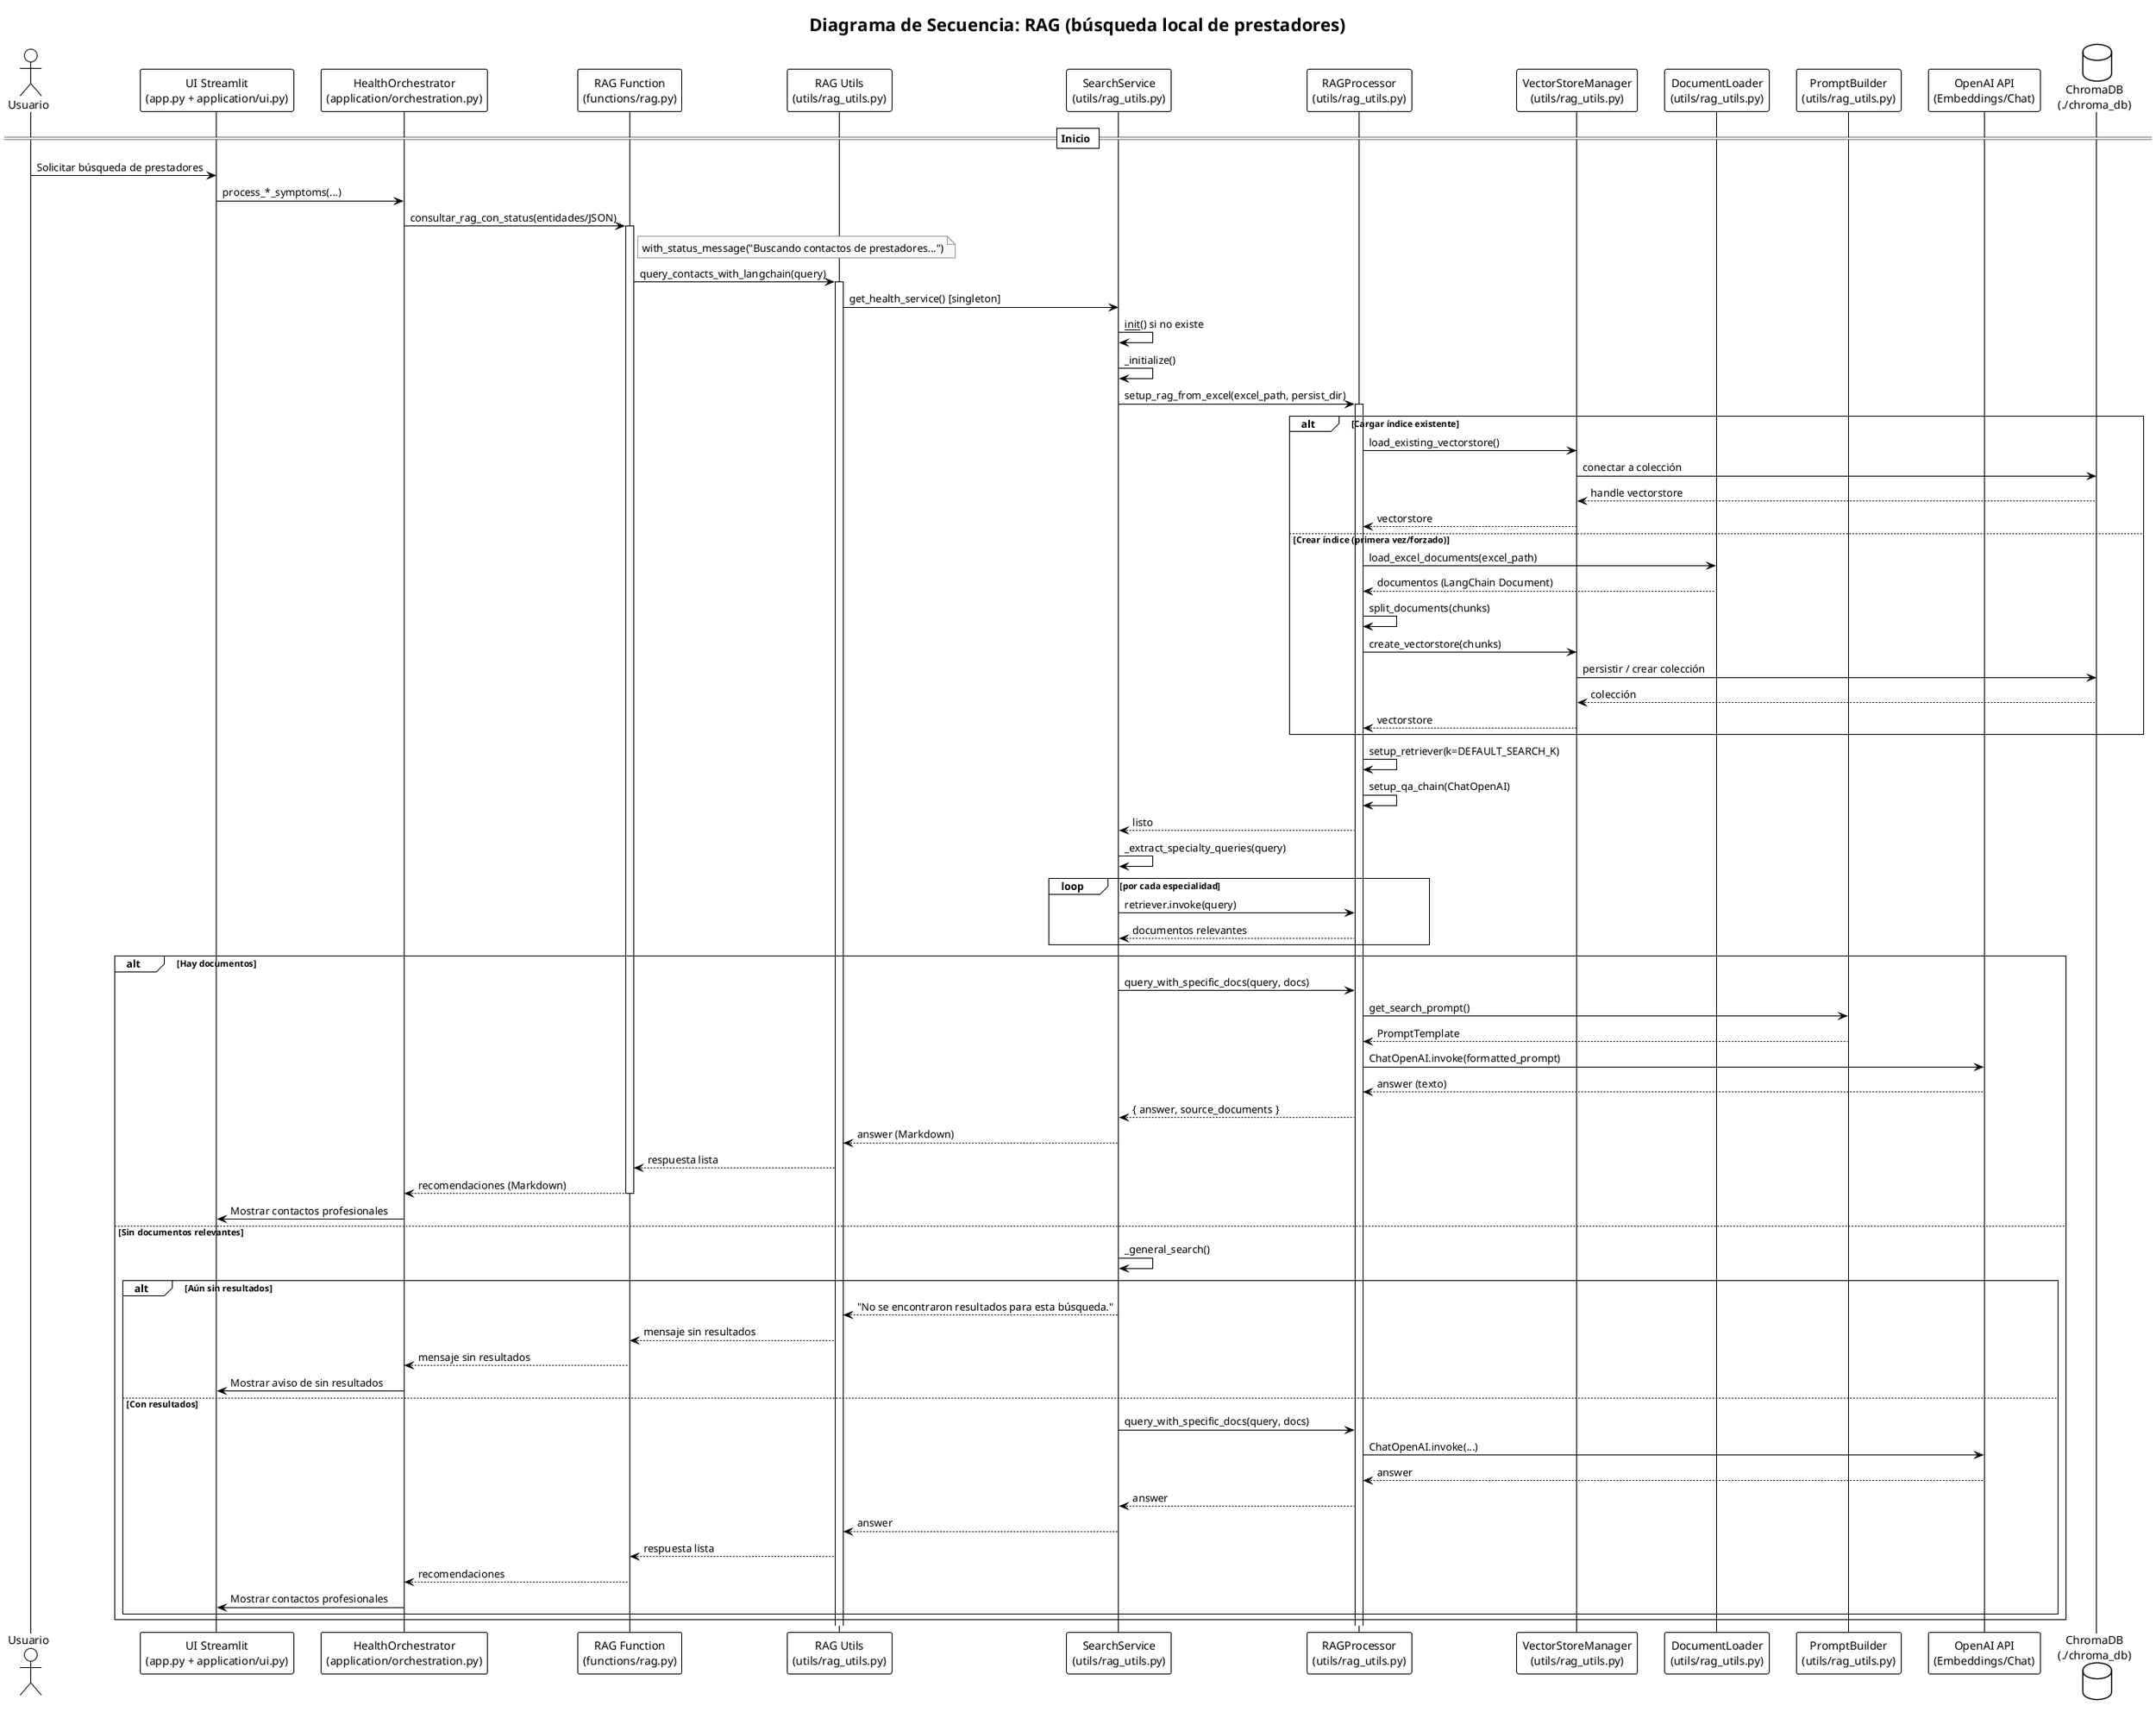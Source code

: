 @startuml
!theme plain

skinparam BackgroundColor white
skinparam ArrowColor black
skinparam DefaultFontName Verdana
skinparam NoteBackgroundColor #f8f9fa
skinparam NoteBorderColor #999999
skinparam Shadowing false
skinparam SequenceLifeLineBorderColor black
skinparam ParticipantPadding 12
skinparam LifelineStrategy nosolid
skinparam UseBetaStyle true

title Diagrama de Secuencia: RAG (búsqueda local de prestadores)

actor Usuario as user
participant "UI Streamlit\n(app.py + application/ui.py)" as ui
participant "HealthOrchestrator\n(application/orchestration.py)" as orch
participant "RAG Function\n(functions/rag.py)" as ragfn
participant "RAG Utils\n(utils/rag_utils.py)" as ragutils
participant "SearchService\n(utils/rag_utils.py)" as service
participant "RAGProcessor\n(utils/rag_utils.py)" as proc
participant "VectorStoreManager\n(utils/rag_utils.py)" as vsm
participant "DocumentLoader\n(utils/rag_utils.py)" as loader
participant "PromptBuilder\n(utils/rag_utils.py)" as prompt
participant "OpenAI API\n(Embeddings/Chat)" as openai
database "ChromaDB\n(./chroma_db)" as chroma

== Inicio ==
user -> ui : Solicitar búsqueda de prestadores
ui -> orch : process_*_symptoms(...)
orch -> ragfn : consultar_rag_con_status(entidades/JSON)
activate ragfn
note right of ragfn
  with_status_message("Buscando contactos de prestadores...")
end note

ragfn -> ragutils : query_contacts_with_langchain(query)
activate ragutils
ragutils -> service : get_health_service() [singleton]
service -> service : __init__() si no existe
service -> service : _initialize()
service -> proc : setup_rag_from_excel(excel_path, persist_dir)
activate proc

alt Cargar índice existente
  proc -> vsm : load_existing_vectorstore()
  vsm -> chroma : conectar a colección
  chroma --> vsm : handle vectorstore
  vsm --> proc : vectorstore
else Crear índice (primera vez/forzado)
  proc -> loader : load_excel_documents(excel_path)
  loader --> proc : documentos (LangChain Document)
  proc -> proc : split_documents(chunks)
  proc -> vsm : create_vectorstore(chunks)
  vsm -> chroma : persistir / crear colección
  chroma --> vsm : colección
  vsm --> proc : vectorstore
end

proc -> proc : setup_retriever(k=DEFAULT_SEARCH_K)
proc -> proc : setup_qa_chain(ChatOpenAI)
proc --> service : listo

' Búsqueda por especialidades
service -> service : _extract_specialty_queries(query)
loop por cada especialidad
  service -> proc : retriever.invoke(query)
  proc --> service : documentos relevantes
end

alt Hay documentos
  service -> proc : query_with_specific_docs(query, docs)
  proc -> prompt : get_search_prompt()
  prompt --> proc : PromptTemplate
  proc -> openai : ChatOpenAI.invoke(formatted_prompt)
  openai --> proc : answer (texto)
  proc --> service : { answer, source_documents }
  service --> ragutils : answer (Markdown)
  ragutils --> ragfn : respuesta lista
  ragfn --> orch : recomendaciones (Markdown)
  deactivate ragfn
  orch -> ui : Mostrar contactos profesionales
else Sin documentos relevantes
  service -> service : _general_search()
  alt Aún sin resultados
    service --> ragutils : "No se encontraron resultados para esta búsqueda."
    ragutils --> ragfn : mensaje sin resultados
    ragfn --> orch : mensaje sin resultados
    deactivate ragfn
    orch -> ui : Mostrar aviso de sin resultados
  else Con resultados
    service -> proc : query_with_specific_docs(query, docs)
    proc -> openai : ChatOpenAI.invoke(...)
    openai --> proc : answer
    proc --> service : answer
    service --> ragutils : answer
    ragutils --> ragfn : respuesta lista
    ragfn --> orch : recomendaciones
    deactivate ragfn
    orch -> ui : Mostrar contactos profesionales
  end
end

@enduml
